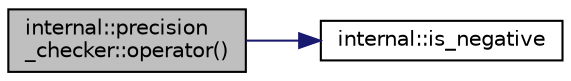 digraph "internal::precision_checker::operator()"
{
  edge [fontname="Helvetica",fontsize="10",labelfontname="Helvetica",labelfontsize="10"];
  node [fontname="Helvetica",fontsize="10",shape=record];
  rankdir="LR";
  Node1 [label="internal::precision\l_checker::operator()",height=0.2,width=0.4,color="black", fillcolor="grey75", style="filled" fontcolor="black"];
  Node1 -> Node2 [color="midnightblue",fontsize="10",style="solid",fontname="Helvetica"];
  Node2 [label="internal::is_negative",height=0.2,width=0.4,color="black", fillcolor="white", style="filled",URL="$namespaceinternal.html#aa00077c2110a0a398515e1da90b99fa7"];
}
